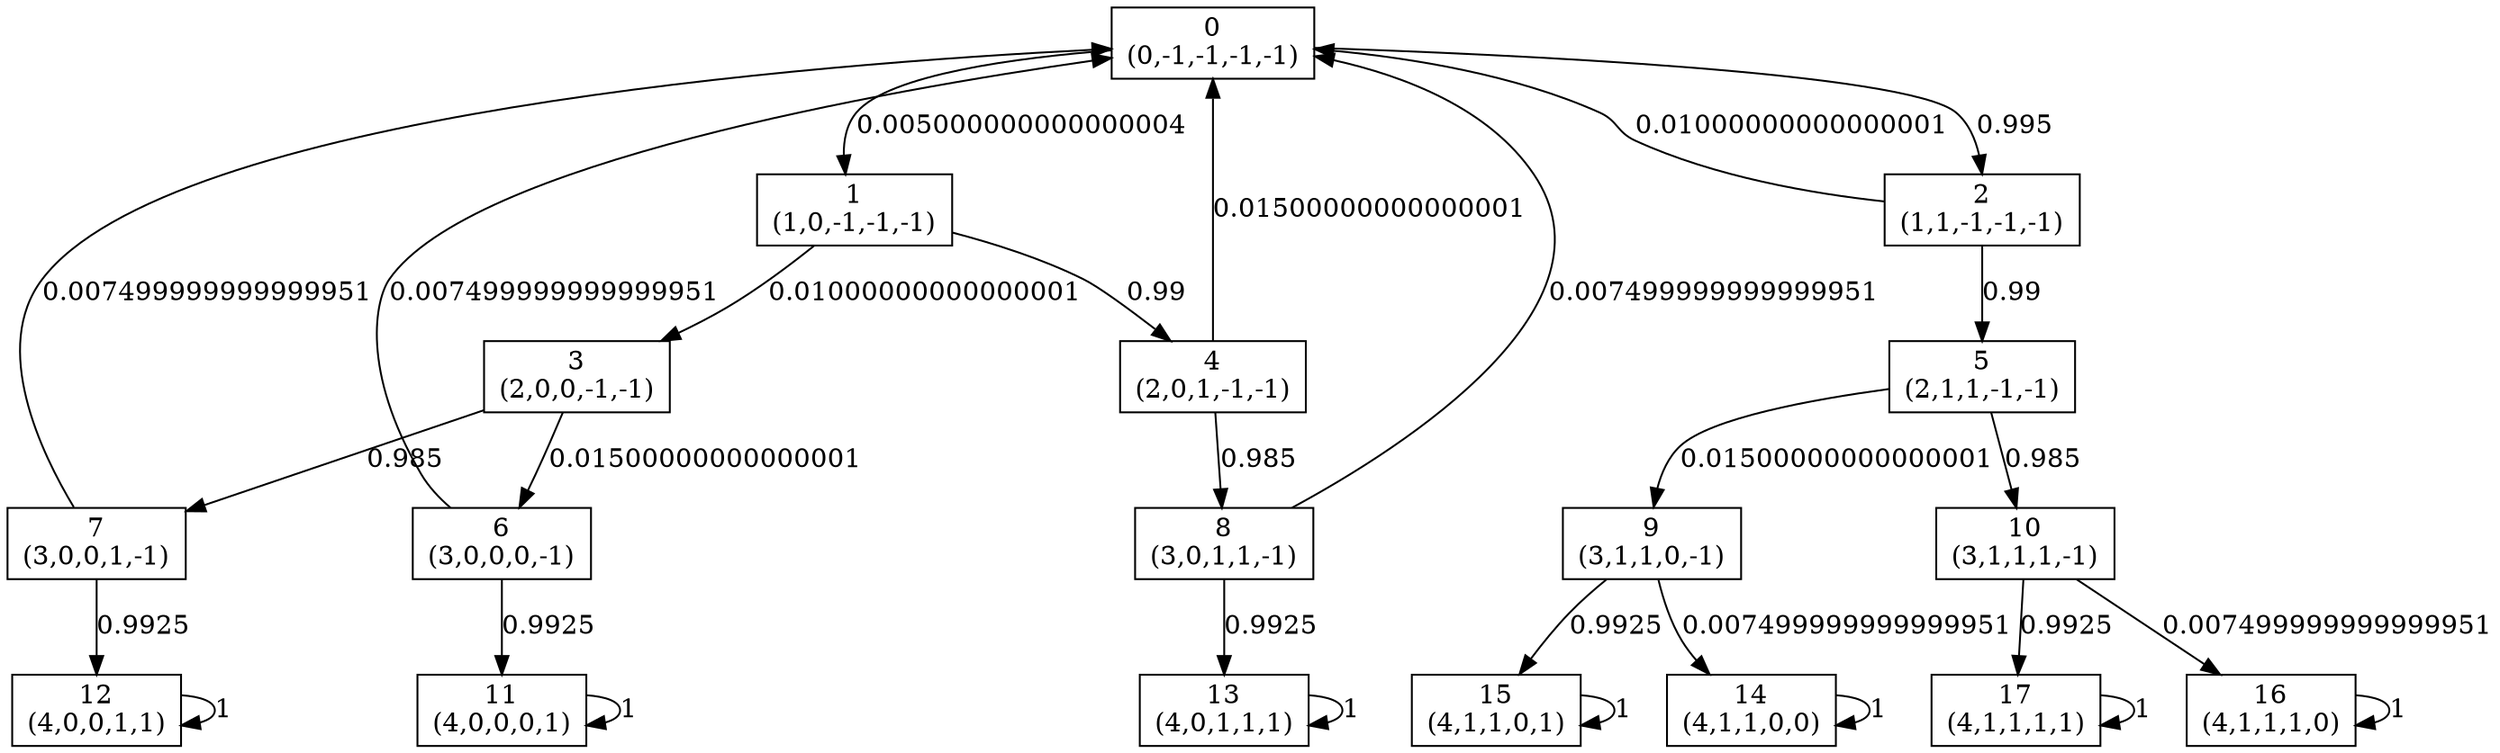 digraph P {
node [shape=box];
0 -> 1 [ label="0.005000000000000004" ];
0 -> 2 [ label="0.995" ];
1 -> 3 [ label="0.01000000000000001" ];
1 -> 4 [ label="0.99" ];
2 -> 0 [ label="0.01000000000000001" ];
2 -> 5 [ label="0.99" ];
3 -> 6 [ label="0.01500000000000001" ];
3 -> 7 [ label="0.985" ];
4 -> 0 [ label="0.01500000000000001" ];
4 -> 8 [ label="0.985" ];
5 -> 9 [ label="0.01500000000000001" ];
5 -> 10 [ label="0.985" ];
6 -> 0 [ label="0.007499999999999951" ];
6 -> 11 [ label="0.9925" ];
7 -> 0 [ label="0.007499999999999951" ];
7 -> 12 [ label="0.9925" ];
8 -> 0 [ label="0.007499999999999951" ];
8 -> 13 [ label="0.9925" ];
9 -> 14 [ label="0.007499999999999951" ];
9 -> 15 [ label="0.9925" ];
10 -> 16 [ label="0.007499999999999951" ];
10 -> 17 [ label="0.9925" ];
11 -> 11 [ label="1" ];
12 -> 12 [ label="1" ];
13 -> 13 [ label="1" ];
14 -> 14 [ label="1" ];
15 -> 15 [ label="1" ];
16 -> 16 [ label="1" ];
17 -> 17 [ label="1" ];
0 [label="0\n(0,-1,-1,-1,-1)"];
1 [label="1\n(1,0,-1,-1,-1)"];
2 [label="2\n(1,1,-1,-1,-1)"];
3 [label="3\n(2,0,0,-1,-1)"];
4 [label="4\n(2,0,1,-1,-1)"];
5 [label="5\n(2,1,1,-1,-1)"];
6 [label="6\n(3,0,0,0,-1)"];
7 [label="7\n(3,0,0,1,-1)"];
8 [label="8\n(3,0,1,1,-1)"];
9 [label="9\n(3,1,1,0,-1)"];
10 [label="10\n(3,1,1,1,-1)"];
11 [label="11\n(4,0,0,0,1)"];
12 [label="12\n(4,0,0,1,1)"];
13 [label="13\n(4,0,1,1,1)"];
14 [label="14\n(4,1,1,0,0)"];
15 [label="15\n(4,1,1,0,1)"];
16 [label="16\n(4,1,1,1,0)"];
17 [label="17\n(4,1,1,1,1)"];
}
